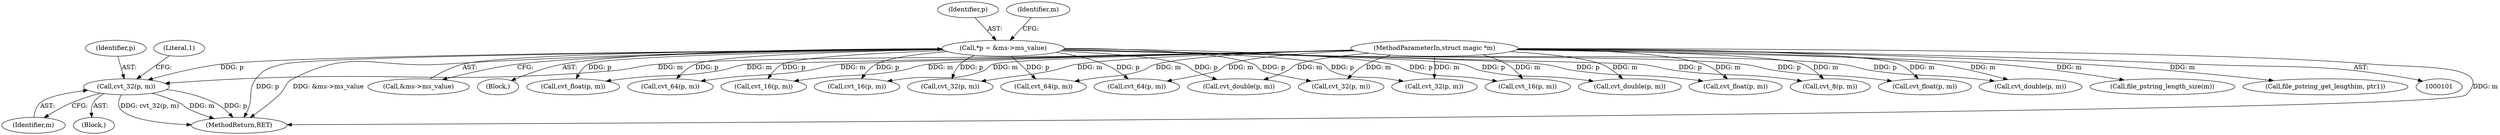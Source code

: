 digraph "1_file_4a284c89d6ef11aca34da65da7d673050a5ea320_2@del" {
"1000282" [label="(Call,cvt_32(p, m))"];
"1000107" [label="(Call,*p = &ms->ms_value)"];
"1000103" [label="(MethodParameterIn,struct magic *m)"];
"1000534" [label="(Call,cvt_64(p, m))"];
"1000677" [label="(Call,cvt_float(p, m))"];
"1000857" [label="(Call,cvt_double(p, m))"];
"1000109" [label="(Call,&ms->ms_value)"];
"1000879" [label="(MethodReturn,RET)"];
"1000121" [label="(Call,cvt_8(p, m))"];
"1000107" [label="(Call,*p = &ms->ms_value)"];
"1000284" [label="(Identifier,m)"];
"1000283" [label="(Identifier,p)"];
"1000119" [label="(Block,)"];
"1000144" [label="(Call,cvt_64(p, m))"];
"1000770" [label="(Call,cvt_double(p, m))"];
"1000108" [label="(Identifier,p)"];
"1000374" [label="(Call,cvt_64(p, m))"];
"1000239" [label="(Call,cvt_16(p, m))"];
"1000116" [label="(Identifier,m)"];
"1000103" [label="(MethodParameterIn,struct magic *m)"];
"1000286" [label="(Literal,1)"];
"1000630" [label="(Call,cvt_float(p, m))"];
"1000180" [label="(Call,file_pstring_length_size(m))"];
"1000683" [label="(Call,cvt_double(p, m))"];
"1000105" [label="(Block,)"];
"1000583" [label="(Call,cvt_float(p, m))"];
"1000127" [label="(Call,cvt_16(p, m))"];
"1000135" [label="(Call,cvt_32(p, m))"];
"1000282" [label="(Call,cvt_32(p, m))"];
"1000399" [label="(Call,cvt_16(p, m))"];
"1000185" [label="(Call,file_pstring_get_length(m, ptr1))"];
"1000577" [label="(Call,cvt_32(p, m))"];
"1000442" [label="(Call,cvt_32(p, m))"];
"1000282" -> "1000119"  [label="AST: "];
"1000282" -> "1000284"  [label="CFG: "];
"1000283" -> "1000282"  [label="AST: "];
"1000284" -> "1000282"  [label="AST: "];
"1000286" -> "1000282"  [label="CFG: "];
"1000282" -> "1000879"  [label="DDG: cvt_32(p, m)"];
"1000282" -> "1000879"  [label="DDG: m"];
"1000282" -> "1000879"  [label="DDG: p"];
"1000107" -> "1000282"  [label="DDG: p"];
"1000103" -> "1000282"  [label="DDG: m"];
"1000107" -> "1000105"  [label="AST: "];
"1000107" -> "1000109"  [label="CFG: "];
"1000108" -> "1000107"  [label="AST: "];
"1000109" -> "1000107"  [label="AST: "];
"1000116" -> "1000107"  [label="CFG: "];
"1000107" -> "1000879"  [label="DDG: p"];
"1000107" -> "1000879"  [label="DDG: &ms->ms_value"];
"1000107" -> "1000121"  [label="DDG: p"];
"1000107" -> "1000127"  [label="DDG: p"];
"1000107" -> "1000135"  [label="DDG: p"];
"1000107" -> "1000144"  [label="DDG: p"];
"1000107" -> "1000239"  [label="DDG: p"];
"1000107" -> "1000374"  [label="DDG: p"];
"1000107" -> "1000399"  [label="DDG: p"];
"1000107" -> "1000442"  [label="DDG: p"];
"1000107" -> "1000534"  [label="DDG: p"];
"1000107" -> "1000577"  [label="DDG: p"];
"1000107" -> "1000583"  [label="DDG: p"];
"1000107" -> "1000630"  [label="DDG: p"];
"1000107" -> "1000677"  [label="DDG: p"];
"1000107" -> "1000683"  [label="DDG: p"];
"1000107" -> "1000770"  [label="DDG: p"];
"1000107" -> "1000857"  [label="DDG: p"];
"1000103" -> "1000101"  [label="AST: "];
"1000103" -> "1000879"  [label="DDG: m"];
"1000103" -> "1000121"  [label="DDG: m"];
"1000103" -> "1000127"  [label="DDG: m"];
"1000103" -> "1000135"  [label="DDG: m"];
"1000103" -> "1000144"  [label="DDG: m"];
"1000103" -> "1000180"  [label="DDG: m"];
"1000103" -> "1000185"  [label="DDG: m"];
"1000103" -> "1000239"  [label="DDG: m"];
"1000103" -> "1000374"  [label="DDG: m"];
"1000103" -> "1000399"  [label="DDG: m"];
"1000103" -> "1000442"  [label="DDG: m"];
"1000103" -> "1000534"  [label="DDG: m"];
"1000103" -> "1000577"  [label="DDG: m"];
"1000103" -> "1000583"  [label="DDG: m"];
"1000103" -> "1000630"  [label="DDG: m"];
"1000103" -> "1000677"  [label="DDG: m"];
"1000103" -> "1000683"  [label="DDG: m"];
"1000103" -> "1000770"  [label="DDG: m"];
"1000103" -> "1000857"  [label="DDG: m"];
}
